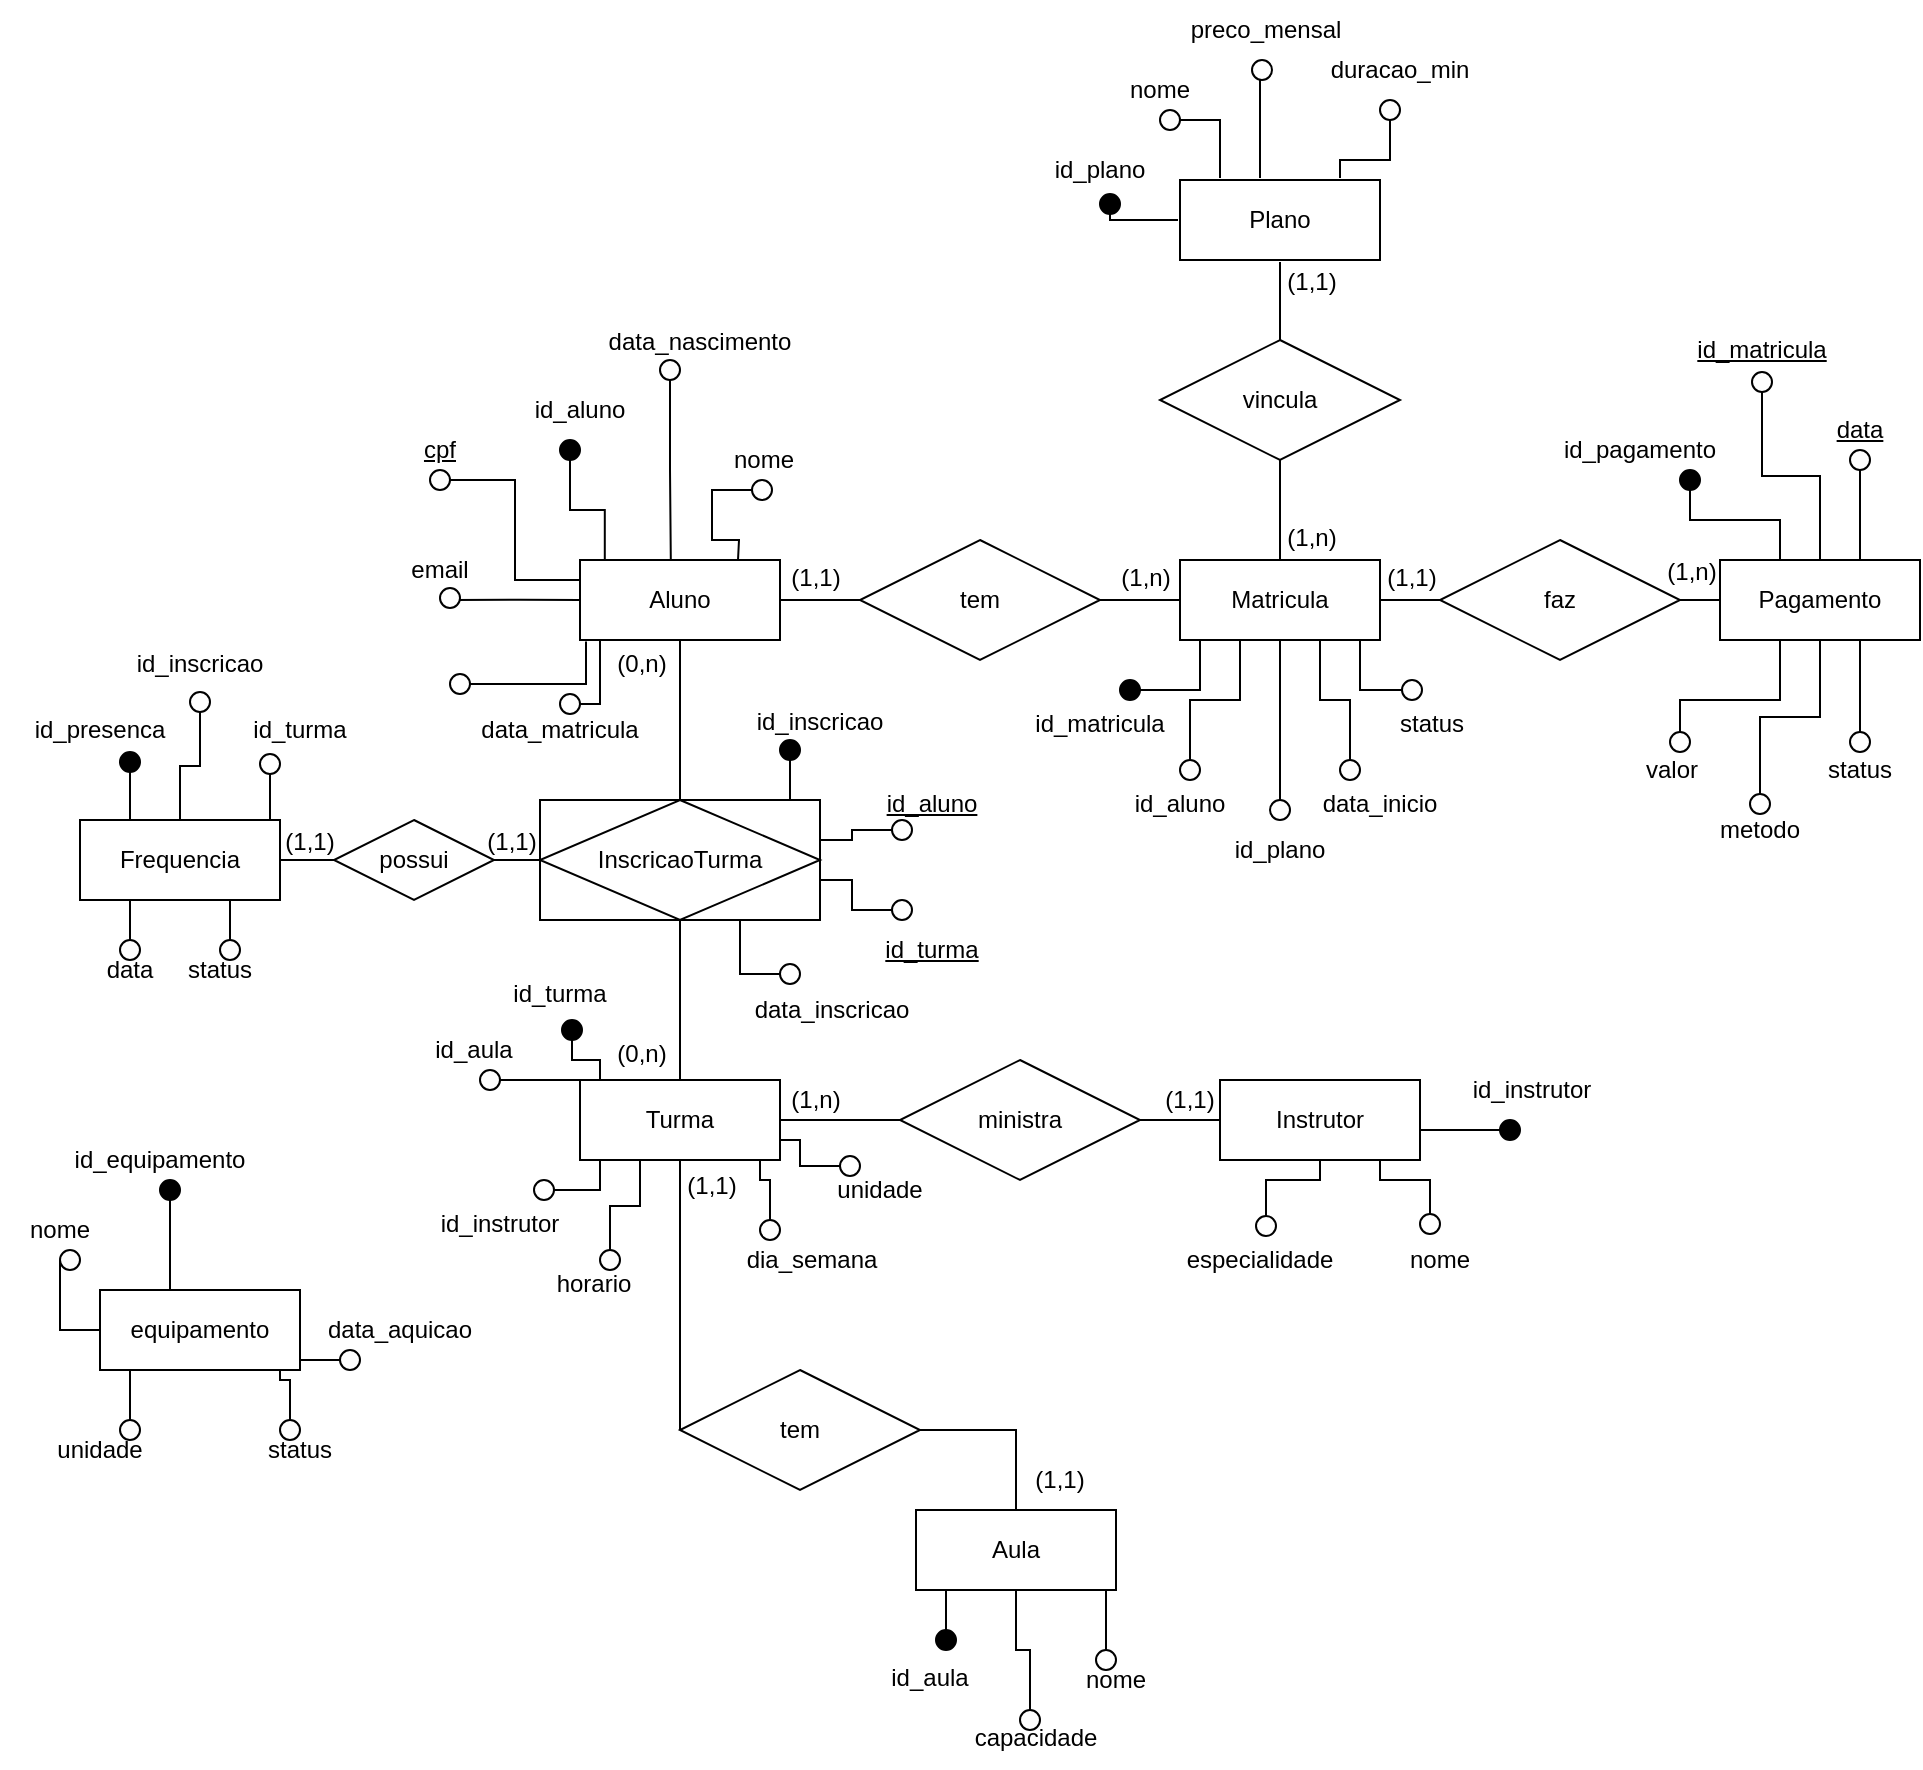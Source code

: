 <mxfile version="27.2.0">
  <diagram name="Página-1" id="5jeI69gCroo9ot7towC1">
    <mxGraphModel dx="3314" dy="1054" grid="1" gridSize="10" guides="1" tooltips="1" connect="1" arrows="1" fold="1" page="1" pageScale="1" pageWidth="980" pageHeight="1390" background="none" math="0" shadow="0">
      <root>
        <mxCell id="0" />
        <mxCell id="1" parent="0" />
        <mxCell id="Lva2GTm_y-HYTiJIAOpJ-32" style="edgeStyle=orthogonalEdgeStyle;rounded=0;orthogonalLoop=1;jettySize=auto;html=1;exitX=0.5;exitY=1;exitDx=0;exitDy=0;endArrow=none;endFill=0;" edge="1" parent="1" source="Lva2GTm_y-HYTiJIAOpJ-8" target="Lva2GTm_y-HYTiJIAOpJ-10">
          <mxGeometry relative="1" as="geometry" />
        </mxCell>
        <mxCell id="Lva2GTm_y-HYTiJIAOpJ-36" style="edgeStyle=orthogonalEdgeStyle;rounded=0;orthogonalLoop=1;jettySize=auto;html=1;exitX=0;exitY=0.5;exitDx=0;exitDy=0;endArrow=none;endFill=0;" edge="1" parent="1" source="Lva2GTm_y-HYTiJIAOpJ-8" target="Lva2GTm_y-HYTiJIAOpJ-24">
          <mxGeometry relative="1" as="geometry" />
        </mxCell>
        <mxCell id="Lva2GTm_y-HYTiJIAOpJ-8" value="InscricaoTurma" style="shape=associativeEntity;whiteSpace=wrap;html=1;align=center;rounded=0;" vertex="1" parent="1">
          <mxGeometry x="-690" y="450" width="140" height="60" as="geometry" />
        </mxCell>
        <mxCell id="Lva2GTm_y-HYTiJIAOpJ-9" value="equipamento" style="whiteSpace=wrap;html=1;align=center;" vertex="1" parent="1">
          <mxGeometry x="-910" y="695" width="100" height="40" as="geometry" />
        </mxCell>
        <mxCell id="Lva2GTm_y-HYTiJIAOpJ-33" style="edgeStyle=orthogonalEdgeStyle;rounded=0;orthogonalLoop=1;jettySize=auto;html=1;endArrow=none;endFill=0;" edge="1" parent="1" source="Lva2GTm_y-HYTiJIAOpJ-10" target="Lva2GTm_y-HYTiJIAOpJ-13">
          <mxGeometry relative="1" as="geometry" />
        </mxCell>
        <mxCell id="Lva2GTm_y-HYTiJIAOpJ-10" value="Turma" style="whiteSpace=wrap;html=1;align=center;" vertex="1" parent="1">
          <mxGeometry x="-670" y="590" width="100" height="40" as="geometry" />
        </mxCell>
        <mxCell id="Lva2GTm_y-HYTiJIAOpJ-11" value="Instrutor" style="whiteSpace=wrap;html=1;align=center;" vertex="1" parent="1">
          <mxGeometry x="-350" y="590" width="100" height="40" as="geometry" />
        </mxCell>
        <mxCell id="Lva2GTm_y-HYTiJIAOpJ-34" style="edgeStyle=orthogonalEdgeStyle;rounded=0;orthogonalLoop=1;jettySize=auto;html=1;exitX=1;exitY=0.5;exitDx=0;exitDy=0;endArrow=none;endFill=0;" edge="1" parent="1" source="Lva2GTm_y-HYTiJIAOpJ-13" target="Lva2GTm_y-HYTiJIAOpJ-11">
          <mxGeometry relative="1" as="geometry" />
        </mxCell>
        <mxCell id="Lva2GTm_y-HYTiJIAOpJ-13" value="ministra" style="shape=rhombus;perimeter=rhombusPerimeter;whiteSpace=wrap;html=1;align=center;" vertex="1" parent="1">
          <mxGeometry x="-510" y="580" width="120" height="60" as="geometry" />
        </mxCell>
        <mxCell id="Lva2GTm_y-HYTiJIAOpJ-14" value="Aula" style="whiteSpace=wrap;html=1;align=center;" vertex="1" parent="1">
          <mxGeometry x="-502" y="805" width="100" height="40" as="geometry" />
        </mxCell>
        <mxCell id="Lva2GTm_y-HYTiJIAOpJ-25" style="edgeStyle=orthogonalEdgeStyle;rounded=0;orthogonalLoop=1;jettySize=auto;html=1;entryX=0;entryY=0.5;entryDx=0;entryDy=0;endArrow=none;endFill=0;" edge="1" parent="1" source="Lva2GTm_y-HYTiJIAOpJ-15" target="Lva2GTm_y-HYTiJIAOpJ-19">
          <mxGeometry relative="1" as="geometry" />
        </mxCell>
        <mxCell id="Lva2GTm_y-HYTiJIAOpJ-31" style="edgeStyle=orthogonalEdgeStyle;rounded=0;orthogonalLoop=1;jettySize=auto;html=1;endArrow=none;endFill=0;" edge="1" parent="1" source="Lva2GTm_y-HYTiJIAOpJ-15" target="Lva2GTm_y-HYTiJIAOpJ-8">
          <mxGeometry relative="1" as="geometry" />
        </mxCell>
        <mxCell id="Lva2GTm_y-HYTiJIAOpJ-15" value="Aluno" style="whiteSpace=wrap;html=1;align=center;" vertex="1" parent="1">
          <mxGeometry x="-670" y="330" width="100" height="40" as="geometry" />
        </mxCell>
        <mxCell id="Lva2GTm_y-HYTiJIAOpJ-27" style="edgeStyle=orthogonalEdgeStyle;rounded=0;orthogonalLoop=1;jettySize=auto;html=1;entryX=0;entryY=0.5;entryDx=0;entryDy=0;endArrow=none;endFill=0;" edge="1" parent="1" source="Lva2GTm_y-HYTiJIAOpJ-16" target="Lva2GTm_y-HYTiJIAOpJ-22">
          <mxGeometry relative="1" as="geometry" />
        </mxCell>
        <mxCell id="Lva2GTm_y-HYTiJIAOpJ-28" style="edgeStyle=orthogonalEdgeStyle;rounded=0;orthogonalLoop=1;jettySize=auto;html=1;entryX=0.5;entryY=1;entryDx=0;entryDy=0;endArrow=none;endFill=0;" edge="1" parent="1" source="Lva2GTm_y-HYTiJIAOpJ-16" target="Lva2GTm_y-HYTiJIAOpJ-20">
          <mxGeometry relative="1" as="geometry" />
        </mxCell>
        <mxCell id="Lva2GTm_y-HYTiJIAOpJ-16" value="Matricula" style="whiteSpace=wrap;html=1;align=center;" vertex="1" parent="1">
          <mxGeometry x="-370" y="330" width="100" height="40" as="geometry" />
        </mxCell>
        <mxCell id="Lva2GTm_y-HYTiJIAOpJ-17" value="Pagamento" style="whiteSpace=wrap;html=1;align=center;" vertex="1" parent="1">
          <mxGeometry x="-100" y="330" width="100" height="40" as="geometry" />
        </mxCell>
        <mxCell id="Lva2GTm_y-HYTiJIAOpJ-18" value="Plano" style="whiteSpace=wrap;html=1;align=center;strokeColor=default;perimeterSpacing=1;" vertex="1" parent="1">
          <mxGeometry x="-370" y="140" width="100" height="40" as="geometry" />
        </mxCell>
        <mxCell id="Lva2GTm_y-HYTiJIAOpJ-26" style="edgeStyle=orthogonalEdgeStyle;rounded=0;orthogonalLoop=1;jettySize=auto;html=1;endArrow=none;endFill=0;" edge="1" parent="1" source="Lva2GTm_y-HYTiJIAOpJ-19" target="Lva2GTm_y-HYTiJIAOpJ-16">
          <mxGeometry relative="1" as="geometry" />
        </mxCell>
        <mxCell id="Lva2GTm_y-HYTiJIAOpJ-19" value="tem" style="shape=rhombus;perimeter=rhombusPerimeter;whiteSpace=wrap;html=1;align=center;" vertex="1" parent="1">
          <mxGeometry x="-530" y="320" width="120" height="60" as="geometry" />
        </mxCell>
        <mxCell id="Lva2GTm_y-HYTiJIAOpJ-29" value="" style="edgeStyle=orthogonalEdgeStyle;rounded=0;orthogonalLoop=1;jettySize=auto;html=1;endArrow=none;endFill=0;" edge="1" parent="1" source="Lva2GTm_y-HYTiJIAOpJ-20" target="Lva2GTm_y-HYTiJIAOpJ-18">
          <mxGeometry relative="1" as="geometry" />
        </mxCell>
        <mxCell id="Lva2GTm_y-HYTiJIAOpJ-20" value="vincula" style="shape=rhombus;perimeter=rhombusPerimeter;whiteSpace=wrap;html=1;align=center;" vertex="1" parent="1">
          <mxGeometry x="-380" y="220" width="120" height="60" as="geometry" />
        </mxCell>
        <mxCell id="Lva2GTm_y-HYTiJIAOpJ-21" style="edgeStyle=orthogonalEdgeStyle;rounded=0;orthogonalLoop=1;jettySize=auto;html=1;exitX=0.5;exitY=1;exitDx=0;exitDy=0;" edge="1" parent="1" source="Lva2GTm_y-HYTiJIAOpJ-20" target="Lva2GTm_y-HYTiJIAOpJ-20">
          <mxGeometry relative="1" as="geometry" />
        </mxCell>
        <mxCell id="Lva2GTm_y-HYTiJIAOpJ-30" style="edgeStyle=orthogonalEdgeStyle;rounded=0;orthogonalLoop=1;jettySize=auto;html=1;exitX=1;exitY=0.5;exitDx=0;exitDy=0;entryX=0;entryY=0.5;entryDx=0;entryDy=0;endArrow=none;endFill=0;" edge="1" parent="1" source="Lva2GTm_y-HYTiJIAOpJ-22" target="Lva2GTm_y-HYTiJIAOpJ-17">
          <mxGeometry relative="1" as="geometry" />
        </mxCell>
        <mxCell id="Lva2GTm_y-HYTiJIAOpJ-22" value="faz" style="shape=rhombus;perimeter=rhombusPerimeter;whiteSpace=wrap;html=1;align=center;" vertex="1" parent="1">
          <mxGeometry x="-240" y="320" width="120" height="60" as="geometry" />
        </mxCell>
        <mxCell id="Lva2GTm_y-HYTiJIAOpJ-24" value="Frequencia" style="whiteSpace=wrap;html=1;align=center;" vertex="1" parent="1">
          <mxGeometry x="-920" y="460" width="100" height="40" as="geometry" />
        </mxCell>
        <mxCell id="Lva2GTm_y-HYTiJIAOpJ-38" value="(1,1)" style="text;html=1;align=center;verticalAlign=middle;whiteSpace=wrap;rounded=0;" vertex="1" parent="1">
          <mxGeometry x="-582" y="324" width="60" height="30" as="geometry" />
        </mxCell>
        <mxCell id="Lva2GTm_y-HYTiJIAOpJ-39" value="(1,n)" style="text;html=1;align=center;verticalAlign=middle;whiteSpace=wrap;rounded=0;" vertex="1" parent="1">
          <mxGeometry x="-417" y="324" width="60" height="30" as="geometry" />
        </mxCell>
        <mxCell id="Lva2GTm_y-HYTiJIAOpJ-40" value="(1,1)" style="text;html=1;align=center;verticalAlign=middle;whiteSpace=wrap;rounded=0;" vertex="1" parent="1">
          <mxGeometry x="-284" y="324" width="60" height="30" as="geometry" />
        </mxCell>
        <mxCell id="Lva2GTm_y-HYTiJIAOpJ-41" value="(1,n)" style="text;html=1;align=center;verticalAlign=middle;whiteSpace=wrap;rounded=0;" vertex="1" parent="1">
          <mxGeometry x="-144" y="321" width="60" height="30" as="geometry" />
        </mxCell>
        <mxCell id="Lva2GTm_y-HYTiJIAOpJ-42" value="(1,n)" style="text;html=1;align=center;verticalAlign=middle;whiteSpace=wrap;rounded=0;" vertex="1" parent="1">
          <mxGeometry x="-334" y="304" width="60" height="30" as="geometry" />
        </mxCell>
        <mxCell id="Lva2GTm_y-HYTiJIAOpJ-43" value="(1,1)" style="text;html=1;align=center;verticalAlign=middle;whiteSpace=wrap;rounded=0;" vertex="1" parent="1">
          <mxGeometry x="-334" y="176" width="60" height="30" as="geometry" />
        </mxCell>
        <mxCell id="Lva2GTm_y-HYTiJIAOpJ-44" value="(0,n)" style="text;html=1;align=center;verticalAlign=middle;whiteSpace=wrap;rounded=0;" vertex="1" parent="1">
          <mxGeometry x="-660" y="367" width="42" height="30" as="geometry" />
        </mxCell>
        <mxCell id="Lva2GTm_y-HYTiJIAOpJ-45" value="(0,n)" style="text;html=1;align=center;verticalAlign=middle;whiteSpace=wrap;rounded=0;" vertex="1" parent="1">
          <mxGeometry x="-669" y="562" width="60" height="30" as="geometry" />
        </mxCell>
        <mxCell id="Lva2GTm_y-HYTiJIAOpJ-46" value="(1,1)" style="text;html=1;align=center;verticalAlign=middle;whiteSpace=wrap;rounded=0;" vertex="1" parent="1">
          <mxGeometry x="-395" y="585" width="60" height="30" as="geometry" />
        </mxCell>
        <mxCell id="Lva2GTm_y-HYTiJIAOpJ-47" value="(1,n)" style="text;html=1;align=center;verticalAlign=middle;whiteSpace=wrap;rounded=0;" vertex="1" parent="1">
          <mxGeometry x="-582" y="585" width="60" height="30" as="geometry" />
        </mxCell>
        <mxCell id="Lva2GTm_y-HYTiJIAOpJ-48" value="(1,1)" style="text;html=1;align=center;verticalAlign=middle;whiteSpace=wrap;rounded=0;" vertex="1" parent="1">
          <mxGeometry x="-460" y="775" width="60" height="30" as="geometry" />
        </mxCell>
        <mxCell id="Lva2GTm_y-HYTiJIAOpJ-49" value="(1,1)" style="text;html=1;align=center;verticalAlign=middle;whiteSpace=wrap;rounded=0;" vertex="1" parent="1">
          <mxGeometry x="-634" y="628" width="60" height="30" as="geometry" />
        </mxCell>
        <mxCell id="Lva2GTm_y-HYTiJIAOpJ-52" value="id_aluno" style="text;html=1;align=center;verticalAlign=middle;whiteSpace=wrap;rounded=0;" vertex="1" parent="1">
          <mxGeometry x="-700" y="240" width="60" height="30" as="geometry" />
        </mxCell>
        <mxCell id="Lva2GTm_y-HYTiJIAOpJ-53" value="nome" style="text;html=1;align=center;verticalAlign=middle;whiteSpace=wrap;rounded=0;" vertex="1" parent="1">
          <mxGeometry x="-608" y="265" width="60" height="30" as="geometry" />
        </mxCell>
        <mxCell id="Lva2GTm_y-HYTiJIAOpJ-54" value="data_nascimento" style="text;html=1;align=center;verticalAlign=middle;whiteSpace=wrap;rounded=0;" vertex="1" parent="1">
          <mxGeometry x="-670" y="206" width="120" height="30" as="geometry" />
        </mxCell>
        <mxCell id="Lva2GTm_y-HYTiJIAOpJ-55" value="cpf" style="text;html=1;align=center;verticalAlign=middle;whiteSpace=wrap;rounded=0;fontStyle=4" vertex="1" parent="1">
          <mxGeometry x="-770" y="260" width="60" height="30" as="geometry" />
        </mxCell>
        <mxCell id="Lva2GTm_y-HYTiJIAOpJ-56" value="email" style="text;html=1;align=center;verticalAlign=middle;whiteSpace=wrap;rounded=0;" vertex="1" parent="1">
          <mxGeometry x="-770" y="320" width="60" height="30" as="geometry" />
        </mxCell>
        <mxCell id="Lva2GTm_y-HYTiJIAOpJ-59" value="data_matricula" style="text;html=1;align=center;verticalAlign=middle;whiteSpace=wrap;rounded=0;" vertex="1" parent="1">
          <mxGeometry x="-710" y="400" width="60" height="30" as="geometry" />
        </mxCell>
        <mxCell id="Lva2GTm_y-HYTiJIAOpJ-74" style="edgeStyle=orthogonalEdgeStyle;rounded=0;orthogonalLoop=1;jettySize=auto;html=1;entryX=0;entryY=0.25;entryDx=0;entryDy=0;endArrow=none;endFill=0;" edge="1" parent="1" source="Lva2GTm_y-HYTiJIAOpJ-61" target="Lva2GTm_y-HYTiJIAOpJ-15">
          <mxGeometry relative="1" as="geometry" />
        </mxCell>
        <mxCell id="Lva2GTm_y-HYTiJIAOpJ-61" value="" style="ellipse;whiteSpace=wrap;html=1;aspect=fixed;" vertex="1" parent="1">
          <mxGeometry x="-745" y="285" width="10" height="10" as="geometry" />
        </mxCell>
        <mxCell id="Lva2GTm_y-HYTiJIAOpJ-62" value="" style="ellipse;whiteSpace=wrap;html=1;aspect=fixed;" vertex="1" parent="1">
          <mxGeometry x="-584" y="290" width="10" height="10" as="geometry" />
        </mxCell>
        <mxCell id="Lva2GTm_y-HYTiJIAOpJ-63" value="" style="ellipse;whiteSpace=wrap;html=1;aspect=fixed;" vertex="1" parent="1">
          <mxGeometry x="-630" y="230" width="10" height="10" as="geometry" />
        </mxCell>
        <mxCell id="Lva2GTm_y-HYTiJIAOpJ-64" value="" style="ellipse;whiteSpace=wrap;html=1;aspect=fixed;labelBackgroundColor=none;fillColor=#000000;" vertex="1" parent="1">
          <mxGeometry x="-680" y="270" width="10" height="10" as="geometry" />
        </mxCell>
        <mxCell id="Lva2GTm_y-HYTiJIAOpJ-73" style="edgeStyle=orthogonalEdgeStyle;rounded=0;orthogonalLoop=1;jettySize=auto;html=1;entryX=0;entryY=0.5;entryDx=0;entryDy=0;exitX=0.7;exitY=0.594;exitDx=0;exitDy=0;exitPerimeter=0;endArrow=none;endFill=0;" edge="1" parent="1" source="Lva2GTm_y-HYTiJIAOpJ-65" target="Lva2GTm_y-HYTiJIAOpJ-15">
          <mxGeometry relative="1" as="geometry" />
        </mxCell>
        <mxCell id="Lva2GTm_y-HYTiJIAOpJ-65" value="" style="ellipse;whiteSpace=wrap;html=1;aspect=fixed;" vertex="1" parent="1">
          <mxGeometry x="-740" y="344" width="10" height="10" as="geometry" />
        </mxCell>
        <mxCell id="Lva2GTm_y-HYTiJIAOpJ-66" value="" style="ellipse;whiteSpace=wrap;html=1;aspect=fixed;" vertex="1" parent="1">
          <mxGeometry x="-735" y="387" width="10" height="10" as="geometry" />
        </mxCell>
        <mxCell id="Lva2GTm_y-HYTiJIAOpJ-128" style="edgeStyle=orthogonalEdgeStyle;rounded=0;orthogonalLoop=1;jettySize=auto;html=1;endArrow=none;endFill=0;" edge="1" parent="1" source="Lva2GTm_y-HYTiJIAOpJ-67" target="Lva2GTm_y-HYTiJIAOpJ-15">
          <mxGeometry relative="1" as="geometry">
            <Array as="points">
              <mxPoint x="-660" y="402" />
            </Array>
          </mxGeometry>
        </mxCell>
        <mxCell id="Lva2GTm_y-HYTiJIAOpJ-67" value="" style="ellipse;whiteSpace=wrap;html=1;aspect=fixed;" vertex="1" parent="1">
          <mxGeometry x="-680" y="397" width="10" height="10" as="geometry" />
        </mxCell>
        <mxCell id="Lva2GTm_y-HYTiJIAOpJ-71" style="edgeStyle=orthogonalEdgeStyle;rounded=0;orthogonalLoop=1;jettySize=auto;html=1;entryX=0.033;entryY=1.017;entryDx=0;entryDy=0;endArrow=none;endFill=0;entryPerimeter=0;" edge="1" parent="1" source="Lva2GTm_y-HYTiJIAOpJ-66" target="Lva2GTm_y-HYTiJIAOpJ-15">
          <mxGeometry relative="1" as="geometry">
            <Array as="points">
              <mxPoint x="-667" y="392" />
              <mxPoint x="-667" y="371" />
            </Array>
          </mxGeometry>
        </mxCell>
        <mxCell id="Lva2GTm_y-HYTiJIAOpJ-75" style="edgeStyle=orthogonalEdgeStyle;rounded=0;orthogonalLoop=1;jettySize=auto;html=1;entryX=0.124;entryY=-0.004;entryDx=0;entryDy=0;entryPerimeter=0;endArrow=none;endFill=0;" edge="1" parent="1" source="Lva2GTm_y-HYTiJIAOpJ-64" target="Lva2GTm_y-HYTiJIAOpJ-15">
          <mxGeometry relative="1" as="geometry" />
        </mxCell>
        <mxCell id="Lva2GTm_y-HYTiJIAOpJ-76" style="edgeStyle=orthogonalEdgeStyle;rounded=0;orthogonalLoop=1;jettySize=auto;html=1;endArrow=none;endFill=0;" edge="1" parent="1" source="Lva2GTm_y-HYTiJIAOpJ-62">
          <mxGeometry relative="1" as="geometry">
            <mxPoint x="-591" y="330" as="targetPoint" />
          </mxGeometry>
        </mxCell>
        <mxCell id="Lva2GTm_y-HYTiJIAOpJ-77" style="edgeStyle=orthogonalEdgeStyle;rounded=0;orthogonalLoop=1;jettySize=auto;html=1;entryX=0.454;entryY=-0.013;entryDx=0;entryDy=0;entryPerimeter=0;endArrow=none;endFill=0;" edge="1" parent="1" source="Lva2GTm_y-HYTiJIAOpJ-63" target="Lva2GTm_y-HYTiJIAOpJ-15">
          <mxGeometry relative="1" as="geometry" />
        </mxCell>
        <mxCell id="Lva2GTm_y-HYTiJIAOpJ-79" value="id_matricula" style="text;html=1;align=center;verticalAlign=middle;whiteSpace=wrap;rounded=0;" vertex="1" parent="1">
          <mxGeometry x="-440" y="397" width="60" height="30" as="geometry" />
        </mxCell>
        <mxCell id="Lva2GTm_y-HYTiJIAOpJ-80" value="id_aluno" style="text;html=1;align=center;verticalAlign=middle;whiteSpace=wrap;rounded=0;" vertex="1" parent="1">
          <mxGeometry x="-400" y="437" width="60" height="30" as="geometry" />
        </mxCell>
        <mxCell id="Lva2GTm_y-HYTiJIAOpJ-81" value="id_plano" style="text;html=1;align=center;verticalAlign=middle;whiteSpace=wrap;rounded=0;" vertex="1" parent="1">
          <mxGeometry x="-350" y="460" width="60" height="30" as="geometry" />
        </mxCell>
        <mxCell id="Lva2GTm_y-HYTiJIAOpJ-82" value="data_inicio" style="text;html=1;align=center;verticalAlign=middle;whiteSpace=wrap;rounded=0;" vertex="1" parent="1">
          <mxGeometry x="-300" y="437" width="60" height="30" as="geometry" />
        </mxCell>
        <mxCell id="Lva2GTm_y-HYTiJIAOpJ-83" value="status" style="text;html=1;align=center;verticalAlign=middle;whiteSpace=wrap;rounded=0;" vertex="1" parent="1">
          <mxGeometry x="-274" y="397" width="60" height="30" as="geometry" />
        </mxCell>
        <mxCell id="Lva2GTm_y-HYTiJIAOpJ-90" style="edgeStyle=orthogonalEdgeStyle;rounded=0;orthogonalLoop=1;jettySize=auto;html=1;endArrow=none;endFill=0;" edge="1" parent="1" source="Lva2GTm_y-HYTiJIAOpJ-85" target="Lva2GTm_y-HYTiJIAOpJ-16">
          <mxGeometry relative="1" as="geometry">
            <Array as="points">
              <mxPoint x="-360" y="395" />
            </Array>
          </mxGeometry>
        </mxCell>
        <mxCell id="Lva2GTm_y-HYTiJIAOpJ-85" value="" style="ellipse;whiteSpace=wrap;html=1;aspect=fixed;labelBackgroundColor=none;fillColor=#000000;" vertex="1" parent="1">
          <mxGeometry x="-400" y="390" width="10" height="10" as="geometry" />
        </mxCell>
        <mxCell id="Lva2GTm_y-HYTiJIAOpJ-89" style="edgeStyle=orthogonalEdgeStyle;rounded=0;orthogonalLoop=1;jettySize=auto;html=1;endArrow=none;endFill=0;" edge="1" parent="1" source="Lva2GTm_y-HYTiJIAOpJ-86" target="Lva2GTm_y-HYTiJIAOpJ-16">
          <mxGeometry relative="1" as="geometry">
            <Array as="points">
              <mxPoint x="-365" y="400" />
              <mxPoint x="-340" y="400" />
            </Array>
          </mxGeometry>
        </mxCell>
        <mxCell id="Lva2GTm_y-HYTiJIAOpJ-86" value="" style="ellipse;whiteSpace=wrap;html=1;aspect=fixed;" vertex="1" parent="1">
          <mxGeometry x="-370" y="430" width="10" height="10" as="geometry" />
        </mxCell>
        <mxCell id="Lva2GTm_y-HYTiJIAOpJ-88" style="edgeStyle=orthogonalEdgeStyle;rounded=0;orthogonalLoop=1;jettySize=auto;html=1;endArrow=none;endFill=0;" edge="1" parent="1" source="Lva2GTm_y-HYTiJIAOpJ-87" target="Lva2GTm_y-HYTiJIAOpJ-16">
          <mxGeometry relative="1" as="geometry">
            <Array as="points">
              <mxPoint x="-320" y="390" />
              <mxPoint x="-320" y="390" />
            </Array>
          </mxGeometry>
        </mxCell>
        <mxCell id="Lva2GTm_y-HYTiJIAOpJ-87" value="" style="ellipse;whiteSpace=wrap;html=1;aspect=fixed;" vertex="1" parent="1">
          <mxGeometry x="-325" y="450" width="10" height="10" as="geometry" />
        </mxCell>
        <mxCell id="Lva2GTm_y-HYTiJIAOpJ-93" style="edgeStyle=orthogonalEdgeStyle;rounded=0;orthogonalLoop=1;jettySize=auto;html=1;endArrow=none;endFill=0;" edge="1" parent="1" source="Lva2GTm_y-HYTiJIAOpJ-91" target="Lva2GTm_y-HYTiJIAOpJ-16">
          <mxGeometry relative="1" as="geometry">
            <Array as="points">
              <mxPoint x="-285" y="400" />
              <mxPoint x="-300" y="400" />
            </Array>
          </mxGeometry>
        </mxCell>
        <mxCell id="Lva2GTm_y-HYTiJIAOpJ-91" value="" style="ellipse;whiteSpace=wrap;html=1;aspect=fixed;" vertex="1" parent="1">
          <mxGeometry x="-290" y="430" width="10" height="10" as="geometry" />
        </mxCell>
        <mxCell id="Lva2GTm_y-HYTiJIAOpJ-95" style="edgeStyle=orthogonalEdgeStyle;rounded=0;orthogonalLoop=1;jettySize=auto;html=1;endArrow=none;endFill=0;" edge="1" parent="1" source="Lva2GTm_y-HYTiJIAOpJ-92" target="Lva2GTm_y-HYTiJIAOpJ-16">
          <mxGeometry relative="1" as="geometry">
            <Array as="points">
              <mxPoint x="-280" y="395" />
            </Array>
          </mxGeometry>
        </mxCell>
        <mxCell id="Lva2GTm_y-HYTiJIAOpJ-92" value="" style="ellipse;whiteSpace=wrap;html=1;aspect=fixed;" vertex="1" parent="1">
          <mxGeometry x="-259" y="390" width="10" height="10" as="geometry" />
        </mxCell>
        <mxCell id="Lva2GTm_y-HYTiJIAOpJ-96" value="id_plano" style="text;html=1;align=center;verticalAlign=middle;whiteSpace=wrap;rounded=0;" vertex="1" parent="1">
          <mxGeometry x="-440" y="120" width="60" height="30" as="geometry" />
        </mxCell>
        <mxCell id="Lva2GTm_y-HYTiJIAOpJ-97" value="nome" style="text;html=1;align=center;verticalAlign=middle;whiteSpace=wrap;rounded=0;" vertex="1" parent="1">
          <mxGeometry x="-410" y="80" width="60" height="30" as="geometry" />
        </mxCell>
        <mxCell id="Lva2GTm_y-HYTiJIAOpJ-98" value="preco_mensal" style="text;html=1;align=center;verticalAlign=middle;whiteSpace=wrap;rounded=0;" vertex="1" parent="1">
          <mxGeometry x="-357" y="50" width="60" height="30" as="geometry" />
        </mxCell>
        <mxCell id="Lva2GTm_y-HYTiJIAOpJ-99" value="duracao_min" style="text;html=1;align=center;verticalAlign=middle;whiteSpace=wrap;rounded=0;" vertex="1" parent="1">
          <mxGeometry x="-290" y="70" width="60" height="30" as="geometry" />
        </mxCell>
        <mxCell id="Lva2GTm_y-HYTiJIAOpJ-103" style="edgeStyle=orthogonalEdgeStyle;rounded=0;orthogonalLoop=1;jettySize=auto;html=1;endArrow=none;endFill=0;" edge="1" parent="1" source="Lva2GTm_y-HYTiJIAOpJ-100" target="Lva2GTm_y-HYTiJIAOpJ-18">
          <mxGeometry relative="1" as="geometry">
            <Array as="points">
              <mxPoint x="-265" y="130" />
              <mxPoint x="-290" y="130" />
            </Array>
          </mxGeometry>
        </mxCell>
        <mxCell id="Lva2GTm_y-HYTiJIAOpJ-100" value="" style="ellipse;whiteSpace=wrap;html=1;aspect=fixed;" vertex="1" parent="1">
          <mxGeometry x="-270" y="100" width="10" height="10" as="geometry" />
        </mxCell>
        <mxCell id="Lva2GTm_y-HYTiJIAOpJ-102" style="edgeStyle=orthogonalEdgeStyle;rounded=0;orthogonalLoop=1;jettySize=auto;html=1;endArrow=none;endFill=0;" edge="1" parent="1" source="Lva2GTm_y-HYTiJIAOpJ-101" target="Lva2GTm_y-HYTiJIAOpJ-18">
          <mxGeometry relative="1" as="geometry">
            <Array as="points">
              <mxPoint x="-330" y="100" />
              <mxPoint x="-330" y="100" />
            </Array>
          </mxGeometry>
        </mxCell>
        <mxCell id="Lva2GTm_y-HYTiJIAOpJ-101" value="" style="ellipse;whiteSpace=wrap;html=1;aspect=fixed;" vertex="1" parent="1">
          <mxGeometry x="-334" y="80" width="10" height="10" as="geometry" />
        </mxCell>
        <mxCell id="Lva2GTm_y-HYTiJIAOpJ-106" style="edgeStyle=orthogonalEdgeStyle;rounded=0;orthogonalLoop=1;jettySize=auto;html=1;endArrow=none;endFill=0;" edge="1" parent="1" source="Lva2GTm_y-HYTiJIAOpJ-104" target="Lva2GTm_y-HYTiJIAOpJ-18">
          <mxGeometry relative="1" as="geometry">
            <Array as="points">
              <mxPoint x="-350" y="110" />
            </Array>
          </mxGeometry>
        </mxCell>
        <mxCell id="Lva2GTm_y-HYTiJIAOpJ-104" value="" style="ellipse;whiteSpace=wrap;html=1;aspect=fixed;" vertex="1" parent="1">
          <mxGeometry x="-380" y="105" width="10" height="10" as="geometry" />
        </mxCell>
        <mxCell id="Lva2GTm_y-HYTiJIAOpJ-107" style="edgeStyle=orthogonalEdgeStyle;rounded=0;orthogonalLoop=1;jettySize=auto;html=1;endArrow=none;endFill=0;" edge="1" parent="1" source="Lva2GTm_y-HYTiJIAOpJ-105" target="Lva2GTm_y-HYTiJIAOpJ-18">
          <mxGeometry relative="1" as="geometry">
            <Array as="points">
              <mxPoint x="-405" y="160" />
            </Array>
          </mxGeometry>
        </mxCell>
        <mxCell id="Lva2GTm_y-HYTiJIAOpJ-105" value="" style="ellipse;whiteSpace=wrap;html=1;aspect=fixed;gradientColor=none;fillColor=#000000;" vertex="1" parent="1">
          <mxGeometry x="-410" y="147" width="10" height="10" as="geometry" />
        </mxCell>
        <mxCell id="Lva2GTm_y-HYTiJIAOpJ-108" value="id_pagamento" style="text;html=1;align=center;verticalAlign=middle;whiteSpace=wrap;rounded=0;" vertex="1" parent="1">
          <mxGeometry x="-170" y="260" width="60" height="30" as="geometry" />
        </mxCell>
        <mxCell id="Lva2GTm_y-HYTiJIAOpJ-109" value="id_matricula" style="text;html=1;align=center;verticalAlign=middle;whiteSpace=wrap;rounded=0;fontStyle=4" vertex="1" parent="1">
          <mxGeometry x="-109" y="210" width="60" height="30" as="geometry" />
        </mxCell>
        <mxCell id="Lva2GTm_y-HYTiJIAOpJ-110" value="data" style="text;html=1;align=center;verticalAlign=middle;whiteSpace=wrap;rounded=0;fontStyle=4" vertex="1" parent="1">
          <mxGeometry x="-60" y="250" width="60" height="30" as="geometry" />
        </mxCell>
        <mxCell id="Lva2GTm_y-HYTiJIAOpJ-123" style="edgeStyle=orthogonalEdgeStyle;rounded=0;orthogonalLoop=1;jettySize=auto;html=1;endArrow=none;endFill=0;" edge="1" parent="1" source="Lva2GTm_y-HYTiJIAOpJ-111" target="Lva2GTm_y-HYTiJIAOpJ-17">
          <mxGeometry relative="1" as="geometry">
            <Array as="points">
              <mxPoint x="-30" y="320" />
              <mxPoint x="-30" y="320" />
            </Array>
          </mxGeometry>
        </mxCell>
        <mxCell id="Lva2GTm_y-HYTiJIAOpJ-111" value="" style="ellipse;whiteSpace=wrap;html=1;aspect=fixed;" vertex="1" parent="1">
          <mxGeometry x="-35" y="275" width="10" height="10" as="geometry" />
        </mxCell>
        <mxCell id="Lva2GTm_y-HYTiJIAOpJ-124" style="edgeStyle=orthogonalEdgeStyle;rounded=0;orthogonalLoop=1;jettySize=auto;html=1;endArrow=none;endFill=0;" edge="1" parent="1" source="Lva2GTm_y-HYTiJIAOpJ-112" target="Lva2GTm_y-HYTiJIAOpJ-17">
          <mxGeometry relative="1" as="geometry" />
        </mxCell>
        <mxCell id="Lva2GTm_y-HYTiJIAOpJ-112" value="" style="ellipse;whiteSpace=wrap;html=1;aspect=fixed;" vertex="1" parent="1">
          <mxGeometry x="-84" y="236" width="10" height="10" as="geometry" />
        </mxCell>
        <mxCell id="Lva2GTm_y-HYTiJIAOpJ-125" style="edgeStyle=orthogonalEdgeStyle;rounded=0;orthogonalLoop=1;jettySize=auto;html=1;endArrow=none;endFill=0;" edge="1" parent="1" source="Lva2GTm_y-HYTiJIAOpJ-113" target="Lva2GTm_y-HYTiJIAOpJ-17">
          <mxGeometry relative="1" as="geometry">
            <Array as="points">
              <mxPoint x="-115" y="310" />
              <mxPoint x="-70" y="310" />
            </Array>
          </mxGeometry>
        </mxCell>
        <mxCell id="Lva2GTm_y-HYTiJIAOpJ-113" value="" style="ellipse;whiteSpace=wrap;html=1;aspect=fixed;fillColor=#000000;" vertex="1" parent="1">
          <mxGeometry x="-120" y="285" width="10" height="10" as="geometry" />
        </mxCell>
        <mxCell id="Lva2GTm_y-HYTiJIAOpJ-114" value="valor" style="text;html=1;align=center;verticalAlign=middle;whiteSpace=wrap;rounded=0;" vertex="1" parent="1">
          <mxGeometry x="-154" y="420" width="60" height="30" as="geometry" />
        </mxCell>
        <mxCell id="Lva2GTm_y-HYTiJIAOpJ-115" value="metodo" style="text;html=1;align=center;verticalAlign=middle;whiteSpace=wrap;rounded=0;" vertex="1" parent="1">
          <mxGeometry x="-110" y="450" width="60" height="30" as="geometry" />
        </mxCell>
        <mxCell id="Lva2GTm_y-HYTiJIAOpJ-116" value="status" style="text;html=1;align=center;verticalAlign=middle;whiteSpace=wrap;rounded=0;" vertex="1" parent="1">
          <mxGeometry x="-60" y="420" width="60" height="30" as="geometry" />
        </mxCell>
        <mxCell id="Lva2GTm_y-HYTiJIAOpJ-122" style="edgeStyle=orthogonalEdgeStyle;rounded=0;orthogonalLoop=1;jettySize=auto;html=1;endArrow=none;endFill=0;" edge="1" parent="1" source="Lva2GTm_y-HYTiJIAOpJ-117" target="Lva2GTm_y-HYTiJIAOpJ-17">
          <mxGeometry relative="1" as="geometry">
            <Array as="points">
              <mxPoint x="-120" y="400" />
              <mxPoint x="-70" y="400" />
            </Array>
          </mxGeometry>
        </mxCell>
        <mxCell id="Lva2GTm_y-HYTiJIAOpJ-117" value="" style="ellipse;whiteSpace=wrap;html=1;aspect=fixed;" vertex="1" parent="1">
          <mxGeometry x="-125" y="416" width="10" height="10" as="geometry" />
        </mxCell>
        <mxCell id="Lva2GTm_y-HYTiJIAOpJ-121" style="edgeStyle=orthogonalEdgeStyle;rounded=0;orthogonalLoop=1;jettySize=auto;html=1;endArrow=none;endFill=0;" edge="1" parent="1" source="Lva2GTm_y-HYTiJIAOpJ-118" target="Lva2GTm_y-HYTiJIAOpJ-17">
          <mxGeometry relative="1" as="geometry" />
        </mxCell>
        <mxCell id="Lva2GTm_y-HYTiJIAOpJ-118" value="" style="ellipse;whiteSpace=wrap;html=1;aspect=fixed;" vertex="1" parent="1">
          <mxGeometry x="-85" y="447" width="10" height="10" as="geometry" />
        </mxCell>
        <mxCell id="Lva2GTm_y-HYTiJIAOpJ-120" style="edgeStyle=orthogonalEdgeStyle;rounded=0;orthogonalLoop=1;jettySize=auto;html=1;endArrow=none;endFill=0;" edge="1" parent="1" source="Lva2GTm_y-HYTiJIAOpJ-119" target="Lva2GTm_y-HYTiJIAOpJ-17">
          <mxGeometry relative="1" as="geometry">
            <Array as="points">
              <mxPoint x="-30" y="380" />
              <mxPoint x="-30" y="380" />
            </Array>
          </mxGeometry>
        </mxCell>
        <mxCell id="Lva2GTm_y-HYTiJIAOpJ-119" value="" style="ellipse;whiteSpace=wrap;html=1;aspect=fixed;" vertex="1" parent="1">
          <mxGeometry x="-35" y="416" width="10" height="10" as="geometry" />
        </mxCell>
        <mxCell id="Lva2GTm_y-HYTiJIAOpJ-129" value="id_instrutor" style="text;html=1;align=center;verticalAlign=middle;whiteSpace=wrap;rounded=0;" vertex="1" parent="1">
          <mxGeometry x="-224" y="580" width="60" height="30" as="geometry" />
        </mxCell>
        <mxCell id="Lva2GTm_y-HYTiJIAOpJ-130" value="nome" style="text;html=1;align=center;verticalAlign=middle;whiteSpace=wrap;rounded=0;" vertex="1" parent="1">
          <mxGeometry x="-270" y="665" width="60" height="30" as="geometry" />
        </mxCell>
        <mxCell id="Lva2GTm_y-HYTiJIAOpJ-131" value="especialidade" style="text;html=1;align=center;verticalAlign=middle;whiteSpace=wrap;rounded=0;" vertex="1" parent="1">
          <mxGeometry x="-360" y="665" width="60" height="30" as="geometry" />
        </mxCell>
        <mxCell id="Lva2GTm_y-HYTiJIAOpJ-132" value="id_turma" style="text;html=1;align=center;verticalAlign=middle;whiteSpace=wrap;rounded=0;" vertex="1" parent="1">
          <mxGeometry x="-710" y="532" width="60" height="30" as="geometry" />
        </mxCell>
        <mxCell id="Lva2GTm_y-HYTiJIAOpJ-133" value="id_aula" style="text;html=1;align=center;verticalAlign=middle;whiteSpace=wrap;rounded=0;" vertex="1" parent="1">
          <mxGeometry x="-753" y="560" width="60" height="30" as="geometry" />
        </mxCell>
        <mxCell id="Lva2GTm_y-HYTiJIAOpJ-134" value="id_instrutor" style="text;html=1;align=center;verticalAlign=middle;whiteSpace=wrap;rounded=0;" vertex="1" parent="1">
          <mxGeometry x="-740" y="647" width="60" height="30" as="geometry" />
        </mxCell>
        <mxCell id="Lva2GTm_y-HYTiJIAOpJ-135" value="dia_semana" style="text;html=1;align=center;verticalAlign=middle;whiteSpace=wrap;rounded=0;" vertex="1" parent="1">
          <mxGeometry x="-584" y="665" width="60" height="30" as="geometry" />
        </mxCell>
        <mxCell id="Lva2GTm_y-HYTiJIAOpJ-136" value="horario" style="text;html=1;align=center;verticalAlign=middle;whiteSpace=wrap;rounded=0;" vertex="1" parent="1">
          <mxGeometry x="-693" y="677" width="60" height="30" as="geometry" />
        </mxCell>
        <mxCell id="Lva2GTm_y-HYTiJIAOpJ-137" value="unidade" style="text;html=1;align=center;verticalAlign=middle;whiteSpace=wrap;rounded=0;" vertex="1" parent="1">
          <mxGeometry x="-550" y="630" width="60" height="30" as="geometry" />
        </mxCell>
        <mxCell id="Lva2GTm_y-HYTiJIAOpJ-138" value="id_aula" style="text;html=1;align=center;verticalAlign=middle;whiteSpace=wrap;rounded=0;" vertex="1" parent="1">
          <mxGeometry x="-525" y="874" width="60" height="30" as="geometry" />
        </mxCell>
        <mxCell id="Lva2GTm_y-HYTiJIAOpJ-139" value="nome" style="text;html=1;align=center;verticalAlign=middle;whiteSpace=wrap;rounded=0;" vertex="1" parent="1">
          <mxGeometry x="-432" y="875" width="60" height="30" as="geometry" />
        </mxCell>
        <mxCell id="Lva2GTm_y-HYTiJIAOpJ-140" value="capacidade" style="text;html=1;align=center;verticalAlign=middle;whiteSpace=wrap;rounded=0;" vertex="1" parent="1">
          <mxGeometry x="-472" y="904" width="60" height="30" as="geometry" />
        </mxCell>
        <mxCell id="Lva2GTm_y-HYTiJIAOpJ-141" value="id_presenca" style="text;html=1;align=center;verticalAlign=middle;whiteSpace=wrap;rounded=0;" vertex="1" parent="1">
          <mxGeometry x="-940" y="400" width="60" height="30" as="geometry" />
        </mxCell>
        <mxCell id="Lva2GTm_y-HYTiJIAOpJ-142" value="id_inscricao" style="text;html=1;align=center;verticalAlign=middle;whiteSpace=wrap;rounded=0;" vertex="1" parent="1">
          <mxGeometry x="-890" y="367" width="60" height="30" as="geometry" />
        </mxCell>
        <mxCell id="Lva2GTm_y-HYTiJIAOpJ-143" value="id_turma" style="text;html=1;align=center;verticalAlign=middle;whiteSpace=wrap;rounded=0;" vertex="1" parent="1">
          <mxGeometry x="-840" y="400" width="60" height="30" as="geometry" />
        </mxCell>
        <mxCell id="Lva2GTm_y-HYTiJIAOpJ-144" value="data" style="text;html=1;align=center;verticalAlign=middle;whiteSpace=wrap;rounded=0;" vertex="1" parent="1">
          <mxGeometry x="-925" y="520" width="60" height="30" as="geometry" />
        </mxCell>
        <mxCell id="Lva2GTm_y-HYTiJIAOpJ-145" value="status" style="text;html=1;align=center;verticalAlign=middle;whiteSpace=wrap;rounded=0;" vertex="1" parent="1">
          <mxGeometry x="-880" y="520" width="60" height="30" as="geometry" />
        </mxCell>
        <mxCell id="Lva2GTm_y-HYTiJIAOpJ-146" value="id_inscricao" style="text;html=1;align=center;verticalAlign=middle;whiteSpace=wrap;rounded=0;" vertex="1" parent="1">
          <mxGeometry x="-580" y="396" width="60" height="30" as="geometry" />
        </mxCell>
        <mxCell id="Lva2GTm_y-HYTiJIAOpJ-147" value="id_aluno" style="text;html=1;align=center;verticalAlign=middle;whiteSpace=wrap;rounded=0;fontStyle=4" vertex="1" parent="1">
          <mxGeometry x="-524" y="437" width="60" height="30" as="geometry" />
        </mxCell>
        <mxCell id="Lva2GTm_y-HYTiJIAOpJ-148" value="id_turma" style="text;html=1;align=center;verticalAlign=middle;whiteSpace=wrap;rounded=0;fontStyle=4" vertex="1" parent="1">
          <mxGeometry x="-524" y="510" width="60" height="30" as="geometry" />
        </mxCell>
        <mxCell id="Lva2GTm_y-HYTiJIAOpJ-149" value="data_inscricao" style="text;html=1;align=center;verticalAlign=middle;whiteSpace=wrap;rounded=0;" vertex="1" parent="1">
          <mxGeometry x="-574" y="540" width="60" height="30" as="geometry" />
        </mxCell>
        <mxCell id="Lva2GTm_y-HYTiJIAOpJ-158" style="edgeStyle=orthogonalEdgeStyle;rounded=0;orthogonalLoop=1;jettySize=auto;html=1;endArrow=none;endFill=0;" edge="1" parent="1" source="Lva2GTm_y-HYTiJIAOpJ-153" target="Lva2GTm_y-HYTiJIAOpJ-11">
          <mxGeometry relative="1" as="geometry">
            <Array as="points">
              <mxPoint x="-327" y="640" />
              <mxPoint x="-300" y="640" />
            </Array>
          </mxGeometry>
        </mxCell>
        <mxCell id="Lva2GTm_y-HYTiJIAOpJ-153" value="" style="ellipse;whiteSpace=wrap;html=1;aspect=fixed;" vertex="1" parent="1">
          <mxGeometry x="-332" y="658" width="10" height="10" as="geometry" />
        </mxCell>
        <mxCell id="Lva2GTm_y-HYTiJIAOpJ-157" style="edgeStyle=orthogonalEdgeStyle;rounded=0;orthogonalLoop=1;jettySize=auto;html=1;endArrow=none;endFill=0;" edge="1" parent="1" source="Lva2GTm_y-HYTiJIAOpJ-154" target="Lva2GTm_y-HYTiJIAOpJ-11">
          <mxGeometry relative="1" as="geometry">
            <Array as="points">
              <mxPoint x="-245" y="640" />
              <mxPoint x="-270" y="640" />
            </Array>
          </mxGeometry>
        </mxCell>
        <mxCell id="Lva2GTm_y-HYTiJIAOpJ-154" value="" style="ellipse;whiteSpace=wrap;html=1;aspect=fixed;" vertex="1" parent="1">
          <mxGeometry x="-250" y="657" width="10" height="10" as="geometry" />
        </mxCell>
        <mxCell id="Lva2GTm_y-HYTiJIAOpJ-156" style="edgeStyle=orthogonalEdgeStyle;rounded=0;orthogonalLoop=1;jettySize=auto;html=1;entryX=1;entryY=0.5;entryDx=0;entryDy=0;endArrow=none;endFill=0;" edge="1" parent="1" source="Lva2GTm_y-HYTiJIAOpJ-155" target="Lva2GTm_y-HYTiJIAOpJ-11">
          <mxGeometry relative="1" as="geometry">
            <Array as="points">
              <mxPoint x="-250" y="615" />
            </Array>
          </mxGeometry>
        </mxCell>
        <mxCell id="Lva2GTm_y-HYTiJIAOpJ-155" value="" style="ellipse;whiteSpace=wrap;html=1;aspect=fixed;fillColor=#000000;" vertex="1" parent="1">
          <mxGeometry x="-210" y="610" width="10" height="10" as="geometry" />
        </mxCell>
        <mxCell id="Lva2GTm_y-HYTiJIAOpJ-166" style="edgeStyle=orthogonalEdgeStyle;rounded=0;orthogonalLoop=1;jettySize=auto;html=1;endArrow=none;endFill=0;" edge="1" parent="1" source="Lva2GTm_y-HYTiJIAOpJ-159" target="Lva2GTm_y-HYTiJIAOpJ-8">
          <mxGeometry relative="1" as="geometry">
            <Array as="points">
              <mxPoint x="-565" y="450" />
              <mxPoint x="-590" y="450" />
            </Array>
          </mxGeometry>
        </mxCell>
        <mxCell id="Lva2GTm_y-HYTiJIAOpJ-159" value="" style="ellipse;whiteSpace=wrap;html=1;aspect=fixed;fillColor=#000000;" vertex="1" parent="1">
          <mxGeometry x="-570" y="420" width="10" height="10" as="geometry" />
        </mxCell>
        <mxCell id="Lva2GTm_y-HYTiJIAOpJ-165" style="edgeStyle=orthogonalEdgeStyle;rounded=0;orthogonalLoop=1;jettySize=auto;html=1;endArrow=none;endFill=0;" edge="1" parent="1" source="Lva2GTm_y-HYTiJIAOpJ-160" target="Lva2GTm_y-HYTiJIAOpJ-8">
          <mxGeometry relative="1" as="geometry">
            <Array as="points">
              <mxPoint x="-534" y="465" />
              <mxPoint x="-534" y="470" />
            </Array>
          </mxGeometry>
        </mxCell>
        <mxCell id="Lva2GTm_y-HYTiJIAOpJ-160" value="" style="ellipse;whiteSpace=wrap;html=1;aspect=fixed;" vertex="1" parent="1">
          <mxGeometry x="-514" y="460" width="10" height="10" as="geometry" />
        </mxCell>
        <mxCell id="Lva2GTm_y-HYTiJIAOpJ-164" style="edgeStyle=orthogonalEdgeStyle;rounded=0;orthogonalLoop=1;jettySize=auto;html=1;endArrow=none;endFill=0;" edge="1" parent="1" source="Lva2GTm_y-HYTiJIAOpJ-161" target="Lva2GTm_y-HYTiJIAOpJ-8">
          <mxGeometry relative="1" as="geometry">
            <Array as="points">
              <mxPoint x="-534" y="505" />
              <mxPoint x="-534" y="490" />
            </Array>
          </mxGeometry>
        </mxCell>
        <mxCell id="Lva2GTm_y-HYTiJIAOpJ-161" value="" style="ellipse;whiteSpace=wrap;html=1;aspect=fixed;" vertex="1" parent="1">
          <mxGeometry x="-514" y="500" width="10" height="10" as="geometry" />
        </mxCell>
        <mxCell id="Lva2GTm_y-HYTiJIAOpJ-163" style="edgeStyle=orthogonalEdgeStyle;rounded=0;orthogonalLoop=1;jettySize=auto;html=1;endArrow=none;endFill=0;" edge="1" parent="1" source="Lva2GTm_y-HYTiJIAOpJ-162" target="Lva2GTm_y-HYTiJIAOpJ-8">
          <mxGeometry relative="1" as="geometry">
            <Array as="points">
              <mxPoint x="-590" y="537" />
              <mxPoint x="-590" y="480" />
            </Array>
          </mxGeometry>
        </mxCell>
        <mxCell id="Lva2GTm_y-HYTiJIAOpJ-162" value="" style="ellipse;whiteSpace=wrap;html=1;aspect=fixed;" vertex="1" parent="1">
          <mxGeometry x="-570" y="532" width="10" height="10" as="geometry" />
        </mxCell>
        <mxCell id="Lva2GTm_y-HYTiJIAOpJ-168" style="edgeStyle=orthogonalEdgeStyle;rounded=0;orthogonalLoop=1;jettySize=auto;html=1;endArrow=none;endFill=0;" edge="1" parent="1" source="Lva2GTm_y-HYTiJIAOpJ-167" target="Lva2GTm_y-HYTiJIAOpJ-10">
          <mxGeometry relative="1" as="geometry">
            <Array as="points">
              <mxPoint x="-674" y="580" />
              <mxPoint x="-660" y="580" />
            </Array>
          </mxGeometry>
        </mxCell>
        <mxCell id="Lva2GTm_y-HYTiJIAOpJ-167" value="" style="ellipse;whiteSpace=wrap;html=1;aspect=fixed;fillColor=#000000;" vertex="1" parent="1">
          <mxGeometry x="-679" y="560" width="10" height="10" as="geometry" />
        </mxCell>
        <mxCell id="Lva2GTm_y-HYTiJIAOpJ-170" style="edgeStyle=orthogonalEdgeStyle;rounded=0;orthogonalLoop=1;jettySize=auto;html=1;endArrow=none;endFill=0;" edge="1" parent="1" source="Lva2GTm_y-HYTiJIAOpJ-169" target="Lva2GTm_y-HYTiJIAOpJ-10">
          <mxGeometry relative="1" as="geometry">
            <Array as="points">
              <mxPoint x="-680" y="590" />
              <mxPoint x="-680" y="590" />
            </Array>
          </mxGeometry>
        </mxCell>
        <mxCell id="Lva2GTm_y-HYTiJIAOpJ-169" value="" style="ellipse;whiteSpace=wrap;html=1;aspect=fixed;" vertex="1" parent="1">
          <mxGeometry x="-720" y="585" width="10" height="10" as="geometry" />
        </mxCell>
        <mxCell id="Lva2GTm_y-HYTiJIAOpJ-174" style="edgeStyle=orthogonalEdgeStyle;rounded=0;orthogonalLoop=1;jettySize=auto;html=1;endArrow=none;endFill=0;" edge="1" parent="1" source="Lva2GTm_y-HYTiJIAOpJ-171" target="Lva2GTm_y-HYTiJIAOpJ-10">
          <mxGeometry relative="1" as="geometry">
            <Array as="points">
              <mxPoint x="-660" y="645" />
            </Array>
          </mxGeometry>
        </mxCell>
        <mxCell id="Lva2GTm_y-HYTiJIAOpJ-171" value="" style="ellipse;whiteSpace=wrap;html=1;aspect=fixed;" vertex="1" parent="1">
          <mxGeometry x="-693" y="640" width="10" height="10" as="geometry" />
        </mxCell>
        <mxCell id="Lva2GTm_y-HYTiJIAOpJ-173" style="edgeStyle=orthogonalEdgeStyle;rounded=0;orthogonalLoop=1;jettySize=auto;html=1;endArrow=none;endFill=0;" edge="1" parent="1" source="Lva2GTm_y-HYTiJIAOpJ-172" target="Lva2GTm_y-HYTiJIAOpJ-10">
          <mxGeometry relative="1" as="geometry">
            <Array as="points">
              <mxPoint x="-655" y="653" />
              <mxPoint x="-640" y="653" />
            </Array>
          </mxGeometry>
        </mxCell>
        <mxCell id="Lva2GTm_y-HYTiJIAOpJ-172" value="" style="ellipse;whiteSpace=wrap;html=1;aspect=fixed;" vertex="1" parent="1">
          <mxGeometry x="-660" y="675" width="10" height="10" as="geometry" />
        </mxCell>
        <mxCell id="Lva2GTm_y-HYTiJIAOpJ-178" style="edgeStyle=orthogonalEdgeStyle;rounded=0;orthogonalLoop=1;jettySize=auto;html=1;endArrow=none;endFill=0;" edge="1" parent="1" source="Lva2GTm_y-HYTiJIAOpJ-175" target="Lva2GTm_y-HYTiJIAOpJ-10">
          <mxGeometry relative="1" as="geometry">
            <Array as="points">
              <mxPoint x="-575" y="640" />
              <mxPoint x="-580" y="640" />
            </Array>
          </mxGeometry>
        </mxCell>
        <mxCell id="Lva2GTm_y-HYTiJIAOpJ-175" value="" style="ellipse;whiteSpace=wrap;html=1;aspect=fixed;" vertex="1" parent="1">
          <mxGeometry x="-580" y="660" width="10" height="10" as="geometry" />
        </mxCell>
        <mxCell id="Lva2GTm_y-HYTiJIAOpJ-177" style="edgeStyle=orthogonalEdgeStyle;rounded=0;orthogonalLoop=1;jettySize=auto;html=1;endArrow=none;endFill=0;" edge="1" parent="1" source="Lva2GTm_y-HYTiJIAOpJ-176" target="Lva2GTm_y-HYTiJIAOpJ-10">
          <mxGeometry relative="1" as="geometry">
            <Array as="points">
              <mxPoint x="-560" y="633" />
              <mxPoint x="-560" y="620" />
            </Array>
          </mxGeometry>
        </mxCell>
        <mxCell id="Lva2GTm_y-HYTiJIAOpJ-176" value="" style="ellipse;whiteSpace=wrap;html=1;aspect=fixed;" vertex="1" parent="1">
          <mxGeometry x="-540" y="628" width="10" height="10" as="geometry" />
        </mxCell>
        <mxCell id="Lva2GTm_y-HYTiJIAOpJ-180" style="edgeStyle=orthogonalEdgeStyle;rounded=0;orthogonalLoop=1;jettySize=auto;html=1;endArrow=none;endFill=0;" edge="1" parent="1" source="Lva2GTm_y-HYTiJIAOpJ-179" target="Lva2GTm_y-HYTiJIAOpJ-14">
          <mxGeometry relative="1" as="geometry">
            <Array as="points">
              <mxPoint x="-492" y="845" />
              <mxPoint x="-492" y="845" />
            </Array>
          </mxGeometry>
        </mxCell>
        <mxCell id="Lva2GTm_y-HYTiJIAOpJ-179" value="" style="ellipse;whiteSpace=wrap;html=1;aspect=fixed;fillColor=#000000;" vertex="1" parent="1">
          <mxGeometry x="-492" y="865" width="10" height="10" as="geometry" />
        </mxCell>
        <mxCell id="Lva2GTm_y-HYTiJIAOpJ-182" style="edgeStyle=orthogonalEdgeStyle;rounded=0;orthogonalLoop=1;jettySize=auto;html=1;endArrow=none;endFill=0;" edge="1" parent="1" source="Lva2GTm_y-HYTiJIAOpJ-181" target="Lva2GTm_y-HYTiJIAOpJ-14">
          <mxGeometry relative="1" as="geometry" />
        </mxCell>
        <mxCell id="Lva2GTm_y-HYTiJIAOpJ-181" value="" style="ellipse;whiteSpace=wrap;html=1;aspect=fixed;" vertex="1" parent="1">
          <mxGeometry x="-450" y="905" width="10" height="10" as="geometry" />
        </mxCell>
        <mxCell id="Lva2GTm_y-HYTiJIAOpJ-184" style="edgeStyle=orthogonalEdgeStyle;rounded=0;orthogonalLoop=1;jettySize=auto;html=1;endArrow=none;endFill=0;" edge="1" parent="1" source="Lva2GTm_y-HYTiJIAOpJ-183" target="Lva2GTm_y-HYTiJIAOpJ-14">
          <mxGeometry relative="1" as="geometry">
            <Array as="points">
              <mxPoint x="-412" y="877" />
            </Array>
          </mxGeometry>
        </mxCell>
        <mxCell id="Lva2GTm_y-HYTiJIAOpJ-183" value="" style="ellipse;whiteSpace=wrap;html=1;aspect=fixed;" vertex="1" parent="1">
          <mxGeometry x="-412" y="875" width="10" height="10" as="geometry" />
        </mxCell>
        <mxCell id="Lva2GTm_y-HYTiJIAOpJ-188" style="edgeStyle=orthogonalEdgeStyle;rounded=0;orthogonalLoop=1;jettySize=auto;html=1;endArrow=none;endFill=0;" edge="1" parent="1" source="Lva2GTm_y-HYTiJIAOpJ-187" target="Lva2GTm_y-HYTiJIAOpJ-24">
          <mxGeometry relative="1" as="geometry">
            <Array as="points">
              <mxPoint x="-840" y="500" />
              <mxPoint x="-840" y="500" />
            </Array>
          </mxGeometry>
        </mxCell>
        <mxCell id="Lva2GTm_y-HYTiJIAOpJ-187" value="" style="ellipse;whiteSpace=wrap;html=1;aspect=fixed;" vertex="1" parent="1">
          <mxGeometry x="-850" y="520" width="10" height="10" as="geometry" />
        </mxCell>
        <mxCell id="Lva2GTm_y-HYTiJIAOpJ-191" style="edgeStyle=orthogonalEdgeStyle;rounded=0;orthogonalLoop=1;jettySize=auto;html=1;endArrow=none;endFill=0;" edge="1" parent="1" source="Lva2GTm_y-HYTiJIAOpJ-189" target="Lva2GTm_y-HYTiJIAOpJ-24">
          <mxGeometry relative="1" as="geometry">
            <Array as="points">
              <mxPoint x="-895" y="510" />
              <mxPoint x="-895" y="510" />
            </Array>
          </mxGeometry>
        </mxCell>
        <mxCell id="Lva2GTm_y-HYTiJIAOpJ-189" value="" style="ellipse;whiteSpace=wrap;html=1;aspect=fixed;" vertex="1" parent="1">
          <mxGeometry x="-900" y="520" width="10" height="10" as="geometry" />
        </mxCell>
        <mxCell id="Lva2GTm_y-HYTiJIAOpJ-199" style="edgeStyle=orthogonalEdgeStyle;rounded=0;orthogonalLoop=1;jettySize=auto;html=1;endArrow=none;endFill=0;" edge="1" parent="1" source="Lva2GTm_y-HYTiJIAOpJ-192" target="Lva2GTm_y-HYTiJIAOpJ-24">
          <mxGeometry relative="1" as="geometry">
            <Array as="points">
              <mxPoint x="-890" y="460" />
              <mxPoint x="-890" y="460" />
            </Array>
          </mxGeometry>
        </mxCell>
        <mxCell id="Lva2GTm_y-HYTiJIAOpJ-192" value="" style="ellipse;whiteSpace=wrap;html=1;aspect=fixed;fillColor=#000000;" vertex="1" parent="1">
          <mxGeometry x="-900" y="426" width="10" height="10" as="geometry" />
        </mxCell>
        <mxCell id="Lva2GTm_y-HYTiJIAOpJ-197" style="edgeStyle=orthogonalEdgeStyle;rounded=0;orthogonalLoop=1;jettySize=auto;html=1;endArrow=none;endFill=0;" edge="1" parent="1" source="Lva2GTm_y-HYTiJIAOpJ-194" target="Lva2GTm_y-HYTiJIAOpJ-24">
          <mxGeometry relative="1" as="geometry" />
        </mxCell>
        <mxCell id="Lva2GTm_y-HYTiJIAOpJ-194" value="" style="ellipse;whiteSpace=wrap;html=1;aspect=fixed;" vertex="1" parent="1">
          <mxGeometry x="-865" y="396" width="10" height="10" as="geometry" />
        </mxCell>
        <mxCell id="Lva2GTm_y-HYTiJIAOpJ-198" style="edgeStyle=orthogonalEdgeStyle;rounded=0;orthogonalLoop=1;jettySize=auto;html=1;endArrow=none;endFill=0;" edge="1" parent="1" source="Lva2GTm_y-HYTiJIAOpJ-195" target="Lva2GTm_y-HYTiJIAOpJ-24">
          <mxGeometry relative="1" as="geometry">
            <Array as="points">
              <mxPoint x="-825" y="450" />
              <mxPoint x="-825" y="450" />
            </Array>
          </mxGeometry>
        </mxCell>
        <mxCell id="Lva2GTm_y-HYTiJIAOpJ-195" value="" style="ellipse;whiteSpace=wrap;html=1;aspect=fixed;" vertex="1" parent="1">
          <mxGeometry x="-830" y="427" width="10" height="10" as="geometry" />
        </mxCell>
        <mxCell id="Lva2GTm_y-HYTiJIAOpJ-201" value="id_equipamento" style="text;html=1;align=center;verticalAlign=middle;whiteSpace=wrap;rounded=0;" vertex="1" parent="1">
          <mxGeometry x="-910" y="615" width="60" height="30" as="geometry" />
        </mxCell>
        <mxCell id="Lva2GTm_y-HYTiJIAOpJ-202" value="nome" style="text;html=1;align=center;verticalAlign=middle;whiteSpace=wrap;rounded=0;" vertex="1" parent="1">
          <mxGeometry x="-960" y="650" width="60" height="30" as="geometry" />
        </mxCell>
        <mxCell id="Lva2GTm_y-HYTiJIAOpJ-203" value="data_aquicao" style="text;html=1;align=center;verticalAlign=middle;whiteSpace=wrap;rounded=0;" vertex="1" parent="1">
          <mxGeometry x="-790" y="700" width="60" height="30" as="geometry" />
        </mxCell>
        <mxCell id="Lva2GTm_y-HYTiJIAOpJ-204" value="status" style="text;html=1;align=center;verticalAlign=middle;whiteSpace=wrap;rounded=0;" vertex="1" parent="1">
          <mxGeometry x="-840" y="760" width="60" height="30" as="geometry" />
        </mxCell>
        <mxCell id="Lva2GTm_y-HYTiJIAOpJ-209" value="unidade" style="text;html=1;align=center;verticalAlign=middle;whiteSpace=wrap;rounded=0;" vertex="1" parent="1">
          <mxGeometry x="-940" y="760" width="60" height="30" as="geometry" />
        </mxCell>
        <mxCell id="Lva2GTm_y-HYTiJIAOpJ-214" style="edgeStyle=orthogonalEdgeStyle;rounded=0;orthogonalLoop=1;jettySize=auto;html=1;endArrow=none;endFill=0;" edge="1" parent="1" source="Lva2GTm_y-HYTiJIAOpJ-211" target="Lva2GTm_y-HYTiJIAOpJ-9">
          <mxGeometry relative="1" as="geometry">
            <Array as="points">
              <mxPoint x="-815" y="740" />
              <mxPoint x="-820" y="740" />
            </Array>
          </mxGeometry>
        </mxCell>
        <mxCell id="Lva2GTm_y-HYTiJIAOpJ-211" value="" style="ellipse;whiteSpace=wrap;html=1;aspect=fixed;" vertex="1" parent="1">
          <mxGeometry x="-820" y="760" width="10" height="10" as="geometry" />
        </mxCell>
        <mxCell id="Lva2GTm_y-HYTiJIAOpJ-213" style="edgeStyle=orthogonalEdgeStyle;rounded=0;orthogonalLoop=1;jettySize=auto;html=1;endArrow=none;endFill=0;" edge="1" parent="1" source="Lva2GTm_y-HYTiJIAOpJ-212" target="Lva2GTm_y-HYTiJIAOpJ-9">
          <mxGeometry relative="1" as="geometry" />
        </mxCell>
        <mxCell id="Lva2GTm_y-HYTiJIAOpJ-212" value="" style="ellipse;whiteSpace=wrap;html=1;aspect=fixed;" vertex="1" parent="1">
          <mxGeometry x="-790" y="725" width="10" height="10" as="geometry" />
        </mxCell>
        <mxCell id="Lva2GTm_y-HYTiJIAOpJ-217" style="edgeStyle=orthogonalEdgeStyle;rounded=0;orthogonalLoop=1;jettySize=auto;html=1;endArrow=none;endFill=0;" edge="1" parent="1" source="Lva2GTm_y-HYTiJIAOpJ-216" target="Lva2GTm_y-HYTiJIAOpJ-9">
          <mxGeometry relative="1" as="geometry">
            <Array as="points">
              <mxPoint x="-895" y="740" />
              <mxPoint x="-895" y="740" />
            </Array>
          </mxGeometry>
        </mxCell>
        <mxCell id="Lva2GTm_y-HYTiJIAOpJ-216" value="" style="ellipse;whiteSpace=wrap;html=1;aspect=fixed;" vertex="1" parent="1">
          <mxGeometry x="-900" y="760" width="10" height="10" as="geometry" />
        </mxCell>
        <mxCell id="Lva2GTm_y-HYTiJIAOpJ-222" style="edgeStyle=orthogonalEdgeStyle;rounded=0;orthogonalLoop=1;jettySize=auto;html=1;endArrow=none;endFill=0;" edge="1" parent="1" source="Lva2GTm_y-HYTiJIAOpJ-218" target="Lva2GTm_y-HYTiJIAOpJ-9">
          <mxGeometry relative="1" as="geometry">
            <Array as="points">
              <mxPoint x="-930" y="715" />
            </Array>
          </mxGeometry>
        </mxCell>
        <mxCell id="Lva2GTm_y-HYTiJIAOpJ-218" value="" style="ellipse;whiteSpace=wrap;html=1;aspect=fixed;" vertex="1" parent="1">
          <mxGeometry x="-930" y="675" width="10" height="10" as="geometry" />
        </mxCell>
        <mxCell id="Lva2GTm_y-HYTiJIAOpJ-226" style="edgeStyle=orthogonalEdgeStyle;rounded=0;orthogonalLoop=1;jettySize=auto;html=1;endArrow=none;endFill=0;" edge="1" parent="1" source="Lva2GTm_y-HYTiJIAOpJ-225" target="Lva2GTm_y-HYTiJIAOpJ-9">
          <mxGeometry relative="1" as="geometry">
            <Array as="points">
              <mxPoint x="-875" y="680" />
              <mxPoint x="-875" y="680" />
            </Array>
          </mxGeometry>
        </mxCell>
        <mxCell id="Lva2GTm_y-HYTiJIAOpJ-225" value="" style="ellipse;whiteSpace=wrap;html=1;aspect=fixed;fillColor=#000000;" vertex="1" parent="1">
          <mxGeometry x="-880" y="640" width="10" height="10" as="geometry" />
        </mxCell>
        <mxCell id="Lva2GTm_y-HYTiJIAOpJ-231" style="edgeStyle=orthogonalEdgeStyle;rounded=0;orthogonalLoop=1;jettySize=auto;html=1;exitX=0;exitY=0.5;exitDx=0;exitDy=0;endArrow=none;endFill=0;" edge="1" parent="1" source="Lva2GTm_y-HYTiJIAOpJ-230" target="Lva2GTm_y-HYTiJIAOpJ-10">
          <mxGeometry relative="1" as="geometry">
            <Array as="points">
              <mxPoint x="-620" y="745" />
            </Array>
          </mxGeometry>
        </mxCell>
        <mxCell id="Lva2GTm_y-HYTiJIAOpJ-232" style="edgeStyle=orthogonalEdgeStyle;rounded=0;orthogonalLoop=1;jettySize=auto;html=1;endArrow=none;endFill=0;" edge="1" parent="1" source="Lva2GTm_y-HYTiJIAOpJ-230" target="Lva2GTm_y-HYTiJIAOpJ-14">
          <mxGeometry relative="1" as="geometry">
            <Array as="points">
              <mxPoint x="-452" y="765" />
            </Array>
          </mxGeometry>
        </mxCell>
        <mxCell id="Lva2GTm_y-HYTiJIAOpJ-230" value="tem" style="shape=rhombus;perimeter=rhombusPerimeter;whiteSpace=wrap;html=1;align=center;" vertex="1" parent="1">
          <mxGeometry x="-620" y="735" width="120" height="60" as="geometry" />
        </mxCell>
        <mxCell id="Lva2GTm_y-HYTiJIAOpJ-233" value="possui" style="shape=rhombus;perimeter=rhombusPerimeter;whiteSpace=wrap;html=1;align=center;" vertex="1" parent="1">
          <mxGeometry x="-793" y="460" width="80" height="40" as="geometry" />
        </mxCell>
        <mxCell id="Lva2GTm_y-HYTiJIAOpJ-234" value="(1,1)" style="text;html=1;align=center;verticalAlign=middle;whiteSpace=wrap;rounded=0;" vertex="1" parent="1">
          <mxGeometry x="-835" y="456" width="60" height="30" as="geometry" />
        </mxCell>
        <mxCell id="Lva2GTm_y-HYTiJIAOpJ-235" value="(1,1)" style="text;html=1;align=center;verticalAlign=middle;whiteSpace=wrap;rounded=0;" vertex="1" parent="1">
          <mxGeometry x="-734" y="456" width="60" height="30" as="geometry" />
        </mxCell>
      </root>
    </mxGraphModel>
  </diagram>
</mxfile>
